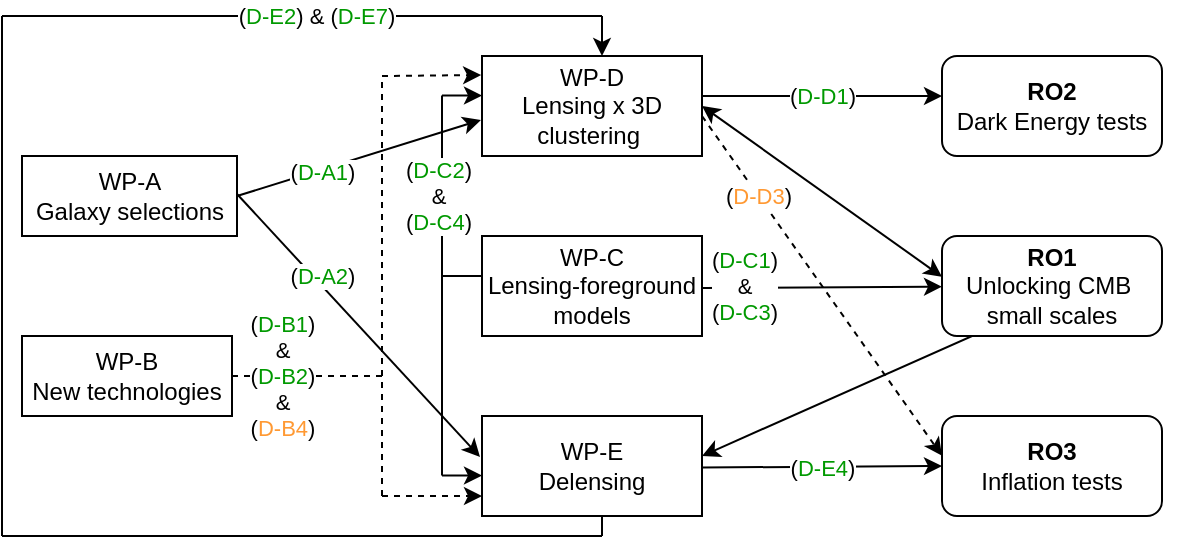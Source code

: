 <mxfile version="28.2.5">
  <diagram name="Page-1" id="Zs9SOal4AcmBSG9abbI1">
    <mxGraphModel dx="613" dy="442" grid="1" gridSize="10" guides="1" tooltips="1" connect="1" arrows="1" fold="1" page="1" pageScale="1" pageWidth="850" pageHeight="1100" math="0" shadow="0">
      <root>
        <mxCell id="0" />
        <mxCell id="1" parent="0" />
        <mxCell id="ytc4d9_cMdGeamjnn8tF-111" value="&lt;b&gt;RO2&lt;/b&gt;&lt;div&gt;Dark Energy tests&lt;/div&gt;" style="rounded=1;whiteSpace=wrap;html=1;" parent="1" vertex="1">
          <mxGeometry x="730" y="730" width="110" height="50" as="geometry" />
        </mxCell>
        <mxCell id="ytc4d9_cMdGeamjnn8tF-112" value="&lt;b&gt;RO3&lt;/b&gt;&lt;div&gt;Inflation tests&lt;/div&gt;" style="rounded=1;whiteSpace=wrap;html=1;" parent="1" vertex="1">
          <mxGeometry x="730" y="910" width="110" height="50" as="geometry" />
        </mxCell>
        <mxCell id="ytc4d9_cMdGeamjnn8tF-113" value="WP-B&lt;div&gt;New technologies&lt;/div&gt;" style="rounded=0;whiteSpace=wrap;html=1;" parent="1" vertex="1">
          <mxGeometry x="270" y="870" width="105" height="40" as="geometry" />
        </mxCell>
        <mxCell id="ytc4d9_cMdGeamjnn8tF-114" value="WP-A&lt;div&gt;Galaxy selections&lt;/div&gt;" style="rounded=0;whiteSpace=wrap;html=1;" parent="1" vertex="1">
          <mxGeometry x="270" y="780" width="107.5" height="40" as="geometry" />
        </mxCell>
        <mxCell id="ytc4d9_cMdGeamjnn8tF-115" value="WP-C&lt;div&gt;Lensing-foreground models&lt;/div&gt;" style="rounded=0;whiteSpace=wrap;html=1;" parent="1" vertex="1">
          <mxGeometry x="500" y="820" width="110" height="50" as="geometry" />
        </mxCell>
        <mxCell id="ytc4d9_cMdGeamjnn8tF-116" value="WP-D&lt;div&gt;Lensing x 3D clustering&amp;nbsp;&lt;/div&gt;" style="rounded=0;whiteSpace=wrap;html=1;" parent="1" vertex="1">
          <mxGeometry x="500" y="730" width="110" height="50" as="geometry" />
        </mxCell>
        <mxCell id="ytc4d9_cMdGeamjnn8tF-117" value="WP-E&lt;div&gt;Delensing&lt;/div&gt;" style="rounded=0;whiteSpace=wrap;html=1;" parent="1" vertex="1">
          <mxGeometry x="500" y="910" width="110" height="50" as="geometry" />
        </mxCell>
        <mxCell id="ytc4d9_cMdGeamjnn8tF-141" value="" style="endArrow=classic;html=1;rounded=0;entryX=0;entryY=0.5;entryDx=0;entryDy=0;" parent="1" target="ytc4d9_cMdGeamjnn8tF-112" edge="1">
          <mxGeometry relative="1" as="geometry">
            <mxPoint x="610" y="935.75" as="sourcePoint" />
            <mxPoint x="710" y="936" as="targetPoint" />
          </mxGeometry>
        </mxCell>
        <mxCell id="ytc4d9_cMdGeamjnn8tF-142" value="(&lt;span style=&quot;color: rgb(0, 153, 0);&quot;&gt;D-E4&lt;/span&gt;)" style="edgeLabel;resizable=0;html=1;;align=center;verticalAlign=middle;" parent="ytc4d9_cMdGeamjnn8tF-141" connectable="0" vertex="1">
          <mxGeometry relative="1" as="geometry">
            <mxPoint as="offset" />
          </mxGeometry>
        </mxCell>
        <mxCell id="ytc4d9_cMdGeamjnn8tF-143" value="" style="endArrow=classic;html=1;rounded=0;" parent="1" edge="1">
          <mxGeometry relative="1" as="geometry">
            <mxPoint x="610" y="750" as="sourcePoint" />
            <mxPoint x="730" y="750" as="targetPoint" />
          </mxGeometry>
        </mxCell>
        <mxCell id="ytc4d9_cMdGeamjnn8tF-144" value="(&lt;span style=&quot;color: rgb(0, 153, 0);&quot;&gt;D-D1&lt;/span&gt;)" style="edgeLabel;resizable=0;html=1;;align=center;verticalAlign=middle;" parent="ytc4d9_cMdGeamjnn8tF-143" connectable="0" vertex="1">
          <mxGeometry relative="1" as="geometry">
            <mxPoint as="offset" />
          </mxGeometry>
        </mxCell>
        <mxCell id="ytc4d9_cMdGeamjnn8tF-145" value="" style="endArrow=classic;html=1;rounded=0;entryX=-0.005;entryY=0.64;entryDx=0;entryDy=0;exitX=1;exitY=0.5;exitDx=0;exitDy=0;entryPerimeter=0;" parent="1" source="ytc4d9_cMdGeamjnn8tF-114" target="ytc4d9_cMdGeamjnn8tF-116" edge="1">
          <mxGeometry width="50" height="50" relative="1" as="geometry">
            <mxPoint x="378" y="780" as="sourcePoint" />
            <mxPoint x="500" y="776" as="targetPoint" />
          </mxGeometry>
        </mxCell>
        <mxCell id="ytc4d9_cMdGeamjnn8tF-146" value="(&lt;span style=&quot;color: rgb(0, 153, 0);&quot;&gt;D-A1&lt;/span&gt;)" style="edgeLabel;html=1;align=center;verticalAlign=middle;resizable=0;points=[];" parent="ytc4d9_cMdGeamjnn8tF-145" vertex="1" connectable="0">
          <mxGeometry x="-0.339" y="-2" relative="1" as="geometry">
            <mxPoint x="2" y="-2" as="offset" />
          </mxGeometry>
        </mxCell>
        <mxCell id="ytc4d9_cMdGeamjnn8tF-147" value="" style="endArrow=classic;html=1;rounded=0;entryX=-0.009;entryY=0.41;entryDx=0;entryDy=0;exitX=1;exitY=0.75;exitDx=0;exitDy=0;entryPerimeter=0;" parent="1" target="ytc4d9_cMdGeamjnn8tF-117" edge="1">
          <mxGeometry width="50" height="50" relative="1" as="geometry">
            <mxPoint x="377.5" y="799" as="sourcePoint" />
            <mxPoint x="508.5" y="870" as="targetPoint" />
          </mxGeometry>
        </mxCell>
        <mxCell id="ytc4d9_cMdGeamjnn8tF-148" value="(&lt;span style=&quot;color: rgb(0, 153, 0);&quot;&gt;D-A2&lt;/span&gt;)" style="edgeLabel;html=1;align=center;verticalAlign=middle;resizable=0;points=[];" parent="ytc4d9_cMdGeamjnn8tF-147" vertex="1" connectable="0">
          <mxGeometry x="-0.339" y="-2" relative="1" as="geometry">
            <mxPoint x="4" y="-4" as="offset" />
          </mxGeometry>
        </mxCell>
        <mxCell id="ytc4d9_cMdGeamjnn8tF-151" value="" style="endArrow=none;html=1;rounded=0;dashed=1;" parent="1" edge="1">
          <mxGeometry width="50" height="50" relative="1" as="geometry">
            <mxPoint x="450" y="950" as="sourcePoint" />
            <mxPoint x="450" y="740" as="targetPoint" />
          </mxGeometry>
        </mxCell>
        <mxCell id="ytc4d9_cMdGeamjnn8tF-152" value="" style="endArrow=classic;html=1;rounded=0;entryX=-0.004;entryY=0.19;entryDx=0;entryDy=0;entryPerimeter=0;dashed=1;" parent="1" target="ytc4d9_cMdGeamjnn8tF-116" edge="1">
          <mxGeometry width="50" height="50" relative="1" as="geometry">
            <mxPoint x="450" y="740" as="sourcePoint" />
            <mxPoint x="520" y="690" as="targetPoint" />
          </mxGeometry>
        </mxCell>
        <mxCell id="ytc4d9_cMdGeamjnn8tF-153" value="" style="endArrow=classic;html=1;rounded=0;entryX=-0.004;entryY=0.19;entryDx=0;entryDy=0;entryPerimeter=0;dashed=1;" parent="1" edge="1">
          <mxGeometry width="50" height="50" relative="1" as="geometry">
            <mxPoint x="450" y="950" as="sourcePoint" />
            <mxPoint x="500" y="950" as="targetPoint" />
          </mxGeometry>
        </mxCell>
        <mxCell id="ytc4d9_cMdGeamjnn8tF-154" value="(&lt;span style=&quot;color: rgb(0, 153, 0);&quot;&gt;D-B1&lt;/span&gt;&lt;span style=&quot;color: rgb(0, 0, 0);&quot;&gt;)&lt;/span&gt;&lt;div&gt;&amp;amp;&lt;/div&gt;&lt;div&gt;&lt;span style=&quot;color: rgb(0, 153, 0);&quot;&gt;&lt;span style=&quot;color: rgb(0, 0, 0);&quot;&gt;(&lt;/span&gt;D-B2&lt;/span&gt;)&lt;/div&gt;&lt;div&gt;&lt;div&gt;&amp;amp;&lt;/div&gt;&lt;div&gt;&lt;span&gt;&lt;span style=&quot;color: rgb(0, 0, 0);&quot;&gt;(&lt;/span&gt;&lt;span style=&quot;color: rgb(255, 153, 51);&quot;&gt;D-B4&lt;/span&gt;&lt;/span&gt;)&lt;/div&gt;&lt;/div&gt;" style="endArrow=none;html=1;rounded=0;dashed=1;" parent="1" edge="1">
          <mxGeometry x="-0.337" width="50" height="50" relative="1" as="geometry">
            <mxPoint x="375" y="890" as="sourcePoint" />
            <mxPoint x="450" y="890" as="targetPoint" />
            <mxPoint as="offset" />
          </mxGeometry>
        </mxCell>
        <mxCell id="ytc4d9_cMdGeamjnn8tF-157" value="" style="endArrow=classic;startArrow=classic;html=1;rounded=0;entryX=0;entryY=0.407;entryDx=0;entryDy=0;entryPerimeter=0;exitX=1;exitY=0.5;exitDx=0;exitDy=0;" parent="1" source="ytc4d9_cMdGeamjnn8tF-116" target="ytc4d9_cMdGeamjnn8tF-110" edge="1">
          <mxGeometry width="50" height="50" relative="1" as="geometry">
            <mxPoint x="610" y="840" as="sourcePoint" />
            <mxPoint x="789.12" y="841.6" as="targetPoint" />
          </mxGeometry>
        </mxCell>
        <mxCell id="ytc4d9_cMdGeamjnn8tF-158" value="" style="endArrow=classic;html=1;rounded=0;" parent="1" edge="1">
          <mxGeometry width="50" height="50" relative="1" as="geometry">
            <mxPoint x="790" y="850" as="sourcePoint" />
            <mxPoint x="610" y="930" as="targetPoint" />
          </mxGeometry>
        </mxCell>
        <mxCell id="ytc4d9_cMdGeamjnn8tF-160" value="" style="endArrow=classic;html=1;rounded=0;entryX=0;entryY=0.398;entryDx=0;entryDy=0;entryPerimeter=0;dashed=1;" parent="1" target="ytc4d9_cMdGeamjnn8tF-112" edge="1">
          <mxGeometry relative="1" as="geometry">
            <mxPoint x="610" y="760" as="sourcePoint" />
            <mxPoint x="800" y="807" as="targetPoint" />
          </mxGeometry>
        </mxCell>
        <mxCell id="ytc4d9_cMdGeamjnn8tF-161" value="(&lt;span style=&quot;color: rgb(255, 153, 51);&quot;&gt;D-D3&lt;/span&gt;)" style="edgeLabel;resizable=0;html=1;;align=center;verticalAlign=middle;" parent="ytc4d9_cMdGeamjnn8tF-160" connectable="0" vertex="1">
          <mxGeometry relative="1" as="geometry">
            <mxPoint x="-32" y="-45" as="offset" />
          </mxGeometry>
        </mxCell>
        <mxCell id="ytc4d9_cMdGeamjnn8tF-162" value="" style="endArrow=classic;html=1;rounded=0;" parent="1" source="ytc4d9_cMdGeamjnn8tF-110" edge="1">
          <mxGeometry width="50" height="50" relative="1" as="geometry">
            <mxPoint x="610" y="846" as="sourcePoint" />
            <mxPoint x="790" y="846" as="targetPoint" />
          </mxGeometry>
        </mxCell>
        <mxCell id="ytc4d9_cMdGeamjnn8tF-164" value="" style="endArrow=classic;html=1;rounded=0;" parent="1" edge="1">
          <mxGeometry width="50" height="50" relative="1" as="geometry">
            <mxPoint x="480" y="749.75" as="sourcePoint" />
            <mxPoint x="500" y="749.75" as="targetPoint" />
          </mxGeometry>
        </mxCell>
        <mxCell id="ytc4d9_cMdGeamjnn8tF-165" value="" style="endArrow=none;html=1;rounded=0;" parent="1" edge="1">
          <mxGeometry width="50" height="50" relative="1" as="geometry">
            <mxPoint x="480" y="939.75" as="sourcePoint" />
            <mxPoint x="480" y="749.75" as="targetPoint" />
          </mxGeometry>
        </mxCell>
        <mxCell id="ytc4d9_cMdGeamjnn8tF-169" value="(&lt;span style=&quot;color: rgb(0, 153, 0);&quot;&gt;D-C2&lt;/span&gt;)&lt;div&gt;&amp;amp;&lt;/div&gt;&lt;div&gt;(&lt;span style=&quot;color: rgb(0, 153, 0);&quot;&gt;D-C4&lt;/span&gt;)&lt;br&gt;&lt;/div&gt;" style="edgeLabel;html=1;align=center;verticalAlign=middle;resizable=0;points=[];" parent="ytc4d9_cMdGeamjnn8tF-165" vertex="1" connectable="0">
          <mxGeometry x="0.403" y="2" relative="1" as="geometry">
            <mxPoint y="-7" as="offset" />
          </mxGeometry>
        </mxCell>
        <mxCell id="ytc4d9_cMdGeamjnn8tF-166" value="" style="endArrow=classic;html=1;rounded=0;" parent="1" edge="1">
          <mxGeometry width="50" height="50" relative="1" as="geometry">
            <mxPoint x="480" y="939.75" as="sourcePoint" />
            <mxPoint x="500" y="939.75" as="targetPoint" />
          </mxGeometry>
        </mxCell>
        <mxCell id="ytc4d9_cMdGeamjnn8tF-167" value="" style="endArrow=none;html=1;rounded=0;" parent="1" edge="1">
          <mxGeometry width="50" height="50" relative="1" as="geometry">
            <mxPoint x="480" y="840" as="sourcePoint" />
            <mxPoint x="500" y="840" as="targetPoint" />
          </mxGeometry>
        </mxCell>
        <mxCell id="ytc4d9_cMdGeamjnn8tF-171" value="" style="endArrow=none;html=1;rounded=0;" parent="1" edge="1">
          <mxGeometry width="50" height="50" relative="1" as="geometry">
            <mxPoint x="260" y="970" as="sourcePoint" />
            <mxPoint x="260" y="710" as="targetPoint" />
          </mxGeometry>
        </mxCell>
        <mxCell id="ytc4d9_cMdGeamjnn8tF-172" value="" style="endArrow=none;html=1;rounded=0;" parent="1" edge="1">
          <mxGeometry width="50" height="50" relative="1" as="geometry">
            <mxPoint x="560" y="710" as="sourcePoint" />
            <mxPoint x="260" y="710" as="targetPoint" />
          </mxGeometry>
        </mxCell>
        <mxCell id="ytc4d9_cMdGeamjnn8tF-176" value="&lt;span style=&quot;caret-color: rgb(0, 0, 0); color: rgb(0, 0, 0); font-family: Helvetica; font-size: 11px; font-style: normal; font-variant-caps: normal; font-weight: 400; letter-spacing: normal; text-align: center; text-indent: 0px; text-transform: none; white-space: nowrap; word-spacing: 0px; -webkit-text-stroke-width: 0px; background-color: rgb(255, 255, 255); text-decoration: none; float: none; display: inline !important;&quot;&gt;(&lt;/span&gt;&lt;span style=&quot;font-family: Helvetica; font-size: 11px; font-style: normal; font-variant-caps: normal; font-weight: 400; letter-spacing: normal; text-align: center; text-indent: 0px; text-transform: none; white-space: nowrap; word-spacing: 0px; -webkit-text-stroke-width: 0px; background-color: rgb(255, 255, 255); text-decoration: none; color: light-dark(rgb(0, 153, 0), rgb(50, 181, 50));&quot;&gt;D-E2&lt;/span&gt;&lt;span style=&quot;caret-color: rgb(0, 0, 0); color: rgb(0, 0, 0); font-family: Helvetica; font-size: 11px; font-style: normal; font-variant-caps: normal; font-weight: 400; letter-spacing: normal; text-align: center; text-indent: 0px; text-transform: none; white-space: nowrap; word-spacing: 0px; -webkit-text-stroke-width: 0px; background-color: rgb(255, 255, 255); text-decoration: none; float: none; display: inline !important;&quot;&gt;) &amp;amp;&amp;nbsp;&lt;/span&gt;(&lt;span style=&quot;color: rgb(0, 153, 0);&quot;&gt;D-E7&lt;/span&gt;)" style="edgeLabel;html=1;align=center;verticalAlign=middle;resizable=0;points=[];" parent="ytc4d9_cMdGeamjnn8tF-172" vertex="1" connectable="0">
          <mxGeometry x="0.452" y="1" relative="1" as="geometry">
            <mxPoint x="75" y="-1" as="offset" />
          </mxGeometry>
        </mxCell>
        <mxCell id="ytc4d9_cMdGeamjnn8tF-173" value="" style="endArrow=none;html=1;rounded=0;" parent="1" edge="1">
          <mxGeometry width="50" height="50" relative="1" as="geometry">
            <mxPoint x="560" y="970" as="sourcePoint" />
            <mxPoint x="260" y="970" as="targetPoint" />
          </mxGeometry>
        </mxCell>
        <mxCell id="ytc4d9_cMdGeamjnn8tF-174" value="" style="endArrow=classic;html=1;rounded=0;" parent="1" edge="1">
          <mxGeometry width="50" height="50" relative="1" as="geometry">
            <mxPoint x="560" y="710" as="sourcePoint" />
            <mxPoint x="560" y="730" as="targetPoint" />
          </mxGeometry>
        </mxCell>
        <mxCell id="ytc4d9_cMdGeamjnn8tF-175" value="" style="endArrow=none;html=1;rounded=0;" parent="1" edge="1">
          <mxGeometry width="50" height="50" relative="1" as="geometry">
            <mxPoint x="560" y="970" as="sourcePoint" />
            <mxPoint x="560" y="960" as="targetPoint" />
          </mxGeometry>
        </mxCell>
        <mxCell id="ytc4d9_cMdGeamjnn8tF-177" value="" style="endArrow=classic;html=1;rounded=0;" parent="1" target="ytc4d9_cMdGeamjnn8tF-110" edge="1">
          <mxGeometry width="50" height="50" relative="1" as="geometry">
            <mxPoint x="610" y="846" as="sourcePoint" />
            <mxPoint x="790" y="846" as="targetPoint" />
          </mxGeometry>
        </mxCell>
        <mxCell id="ytc4d9_cMdGeamjnn8tF-178" value="(&lt;span style=&quot;color: rgb(0, 153, 0);&quot;&gt;D-C1&lt;/span&gt;&lt;span style=&quot;color: rgb(0, 0, 0);&quot;&gt;)&lt;/span&gt;&lt;div&gt;&amp;amp;&lt;/div&gt;&lt;div&gt;&lt;span style=&quot;color: rgb(0, 153, 0);&quot;&gt;&lt;span style=&quot;color: rgb(0, 0, 0);&quot;&gt;(&lt;/span&gt;D-C3&lt;/span&gt;)&lt;br&gt;&lt;/div&gt;" style="edgeLabel;html=1;align=center;verticalAlign=middle;resizable=0;points=[];" parent="ytc4d9_cMdGeamjnn8tF-177" vertex="1" connectable="0">
          <mxGeometry x="-0.628" y="2" relative="1" as="geometry">
            <mxPoint x="-2" y="1" as="offset" />
          </mxGeometry>
        </mxCell>
        <mxCell id="ytc4d9_cMdGeamjnn8tF-110" value="&lt;b&gt;RO1&lt;/b&gt;&lt;div&gt;Unlocking CMB&amp;nbsp;&lt;/div&gt;&lt;div&gt;small scales&lt;/div&gt;" style="rounded=1;whiteSpace=wrap;html=1;" parent="1" vertex="1">
          <mxGeometry x="730" y="820" width="110" height="50" as="geometry" />
        </mxCell>
      </root>
    </mxGraphModel>
  </diagram>
</mxfile>
